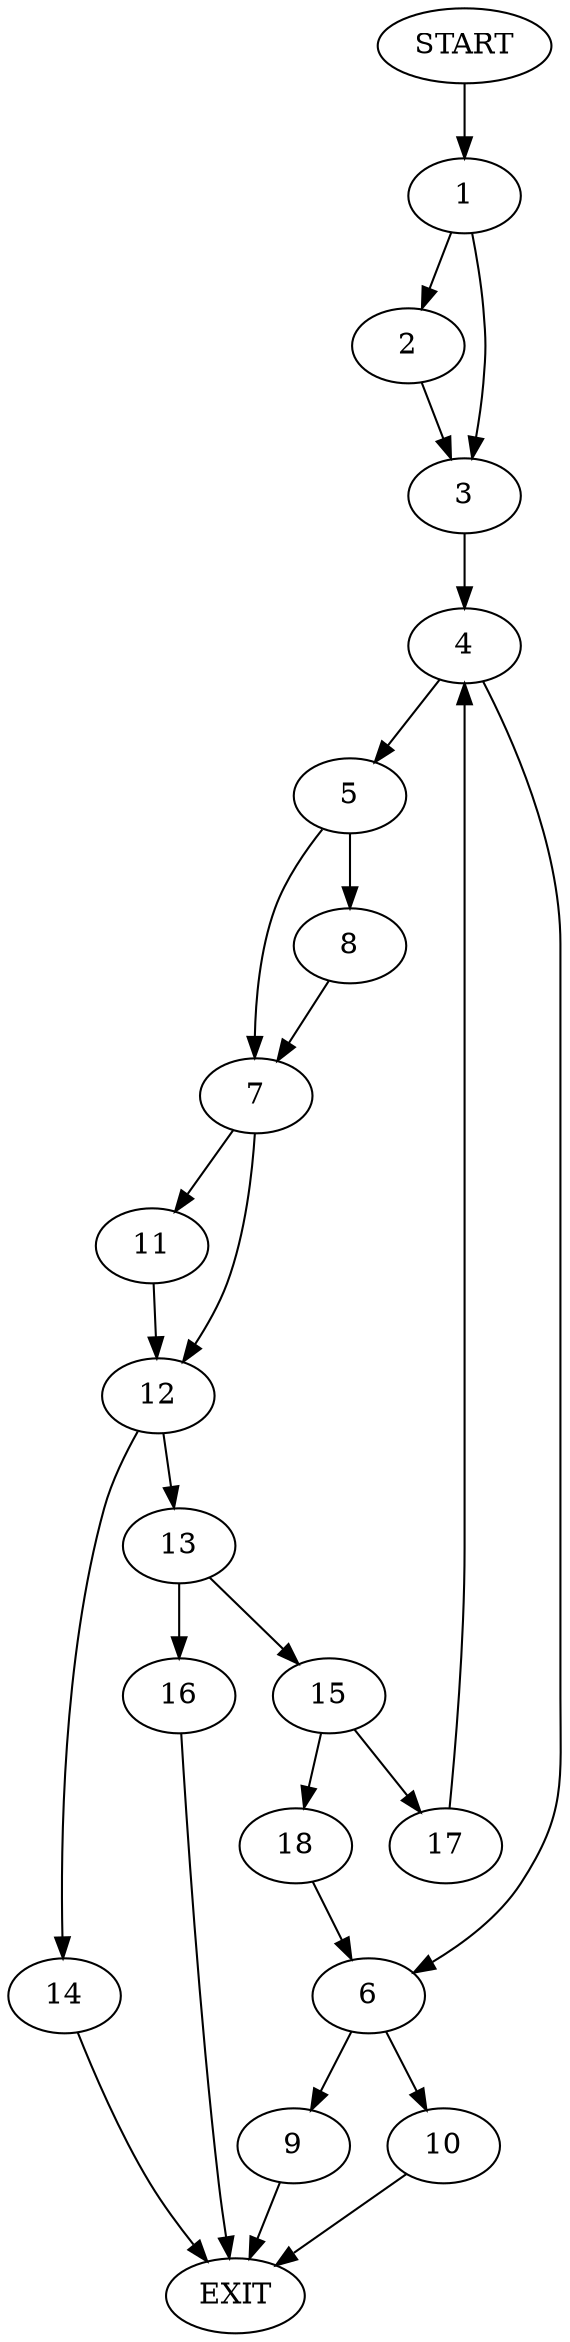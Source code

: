 digraph {
0 [label="START"]
19 [label="EXIT"]
0 -> 1
1 -> 2
1 -> 3
2 -> 3
3 -> 4
4 -> 5
4 -> 6
5 -> 7
5 -> 8
6 -> 9
6 -> 10
7 -> 11
7 -> 12
8 -> 7
11 -> 12
12 -> 13
12 -> 14
13 -> 15
13 -> 16
14 -> 19
15 -> 17
15 -> 18
16 -> 19
18 -> 6
17 -> 4
10 -> 19
9 -> 19
}
